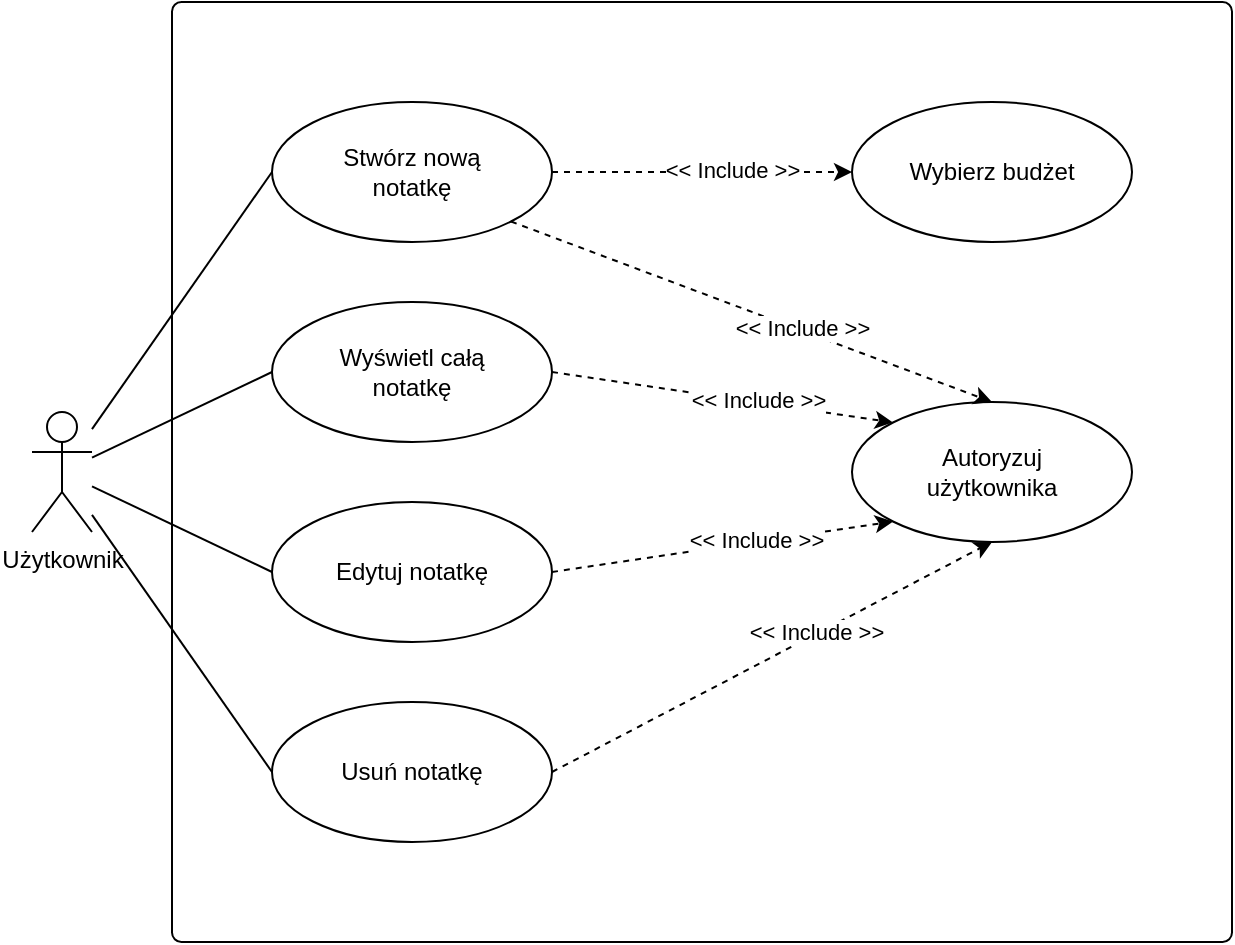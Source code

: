 <mxfile version="20.7.4" type="device"><diagram id="K6xLAbN86Io1NLZp_Odd" name="Strona-1"><mxGraphModel dx="1418" dy="838" grid="1" gridSize="10" guides="1" tooltips="1" connect="1" arrows="1" fold="1" page="1" pageScale="1" pageWidth="827" pageHeight="1169" math="0" shadow="0"><root><mxCell id="0"/><mxCell id="1" parent="0"/><mxCell id="6cIQ5ozyHfJKtPq_Qfb3-9" value="" style="rounded=1;whiteSpace=wrap;html=1;arcSize=1;shadow=0;strokeColor=default;gradientColor=none;" parent="1" vertex="1"><mxGeometry x="220" y="150" width="530" height="470" as="geometry"/></mxCell><mxCell id="6cIQ5ozyHfJKtPq_Qfb3-10" style="rounded=0;orthogonalLoop=1;jettySize=auto;html=1;entryX=0;entryY=0.5;entryDx=0;entryDy=0;endArrow=none;endFill=0;" parent="1" source="6cIQ5ozyHfJKtPq_Qfb3-13" target="6cIQ5ozyHfJKtPq_Qfb3-21" edge="1"><mxGeometry relative="1" as="geometry"/></mxCell><mxCell id="6cIQ5ozyHfJKtPq_Qfb3-11" style="edgeStyle=none;rounded=0;orthogonalLoop=1;jettySize=auto;html=1;entryX=0;entryY=0.5;entryDx=0;entryDy=0;endArrow=none;endFill=0;" parent="1" source="6cIQ5ozyHfJKtPq_Qfb3-13" target="6cIQ5ozyHfJKtPq_Qfb3-22" edge="1"><mxGeometry relative="1" as="geometry"/></mxCell><mxCell id="6cIQ5ozyHfJKtPq_Qfb3-12" style="edgeStyle=none;rounded=0;orthogonalLoop=1;jettySize=auto;html=1;entryX=0;entryY=0.5;entryDx=0;entryDy=0;endArrow=none;endFill=0;" parent="1" source="6cIQ5ozyHfJKtPq_Qfb3-13" target="6cIQ5ozyHfJKtPq_Qfb3-23" edge="1"><mxGeometry relative="1" as="geometry"/></mxCell><mxCell id="6cIQ5ozyHfJKtPq_Qfb3-35" style="rounded=0;orthogonalLoop=1;jettySize=auto;html=1;entryX=0;entryY=0.5;entryDx=0;entryDy=0;endArrow=none;endFill=0;" parent="1" source="6cIQ5ozyHfJKtPq_Qfb3-13" target="6cIQ5ozyHfJKtPq_Qfb3-30" edge="1"><mxGeometry relative="1" as="geometry"/></mxCell><mxCell id="6cIQ5ozyHfJKtPq_Qfb3-13" value="Użytkownik" style="shape=umlActor;verticalLabelPosition=bottom;verticalAlign=top;html=1;" parent="1" vertex="1"><mxGeometry x="150" y="355" width="30" height="60" as="geometry"/></mxCell><mxCell id="6cIQ5ozyHfJKtPq_Qfb3-14" value="Autoryzuj&lt;br&gt;użytkownika" style="ellipse;whiteSpace=wrap;html=1;" parent="1" vertex="1"><mxGeometry x="560" y="350" width="140" height="70" as="geometry"/></mxCell><mxCell id="6cIQ5ozyHfJKtPq_Qfb3-15" style="edgeStyle=none;rounded=0;orthogonalLoop=1;jettySize=auto;html=1;exitX=1;exitY=0.5;exitDx=0;exitDy=0;entryX=0;entryY=0;entryDx=0;entryDy=0;endArrow=classic;endFill=1;dashed=1;labelBorderColor=none;" parent="1" source="6cIQ5ozyHfJKtPq_Qfb3-21" target="6cIQ5ozyHfJKtPq_Qfb3-14" edge="1"><mxGeometry relative="1" as="geometry"/></mxCell><mxCell id="6cIQ5ozyHfJKtPq_Qfb3-16" value="&amp;lt;&amp;lt; Include &amp;gt;&amp;gt;" style="edgeLabel;html=1;align=center;verticalAlign=middle;resizable=0;points=[];" parent="6cIQ5ozyHfJKtPq_Qfb3-15" vertex="1" connectable="0"><mxGeometry x="0.203" y="1" relative="1" as="geometry"><mxPoint as="offset"/></mxGeometry></mxCell><mxCell id="6cIQ5ozyHfJKtPq_Qfb3-21" value="Wyświetl całą&lt;br&gt;notatkę" style="ellipse;whiteSpace=wrap;html=1;" parent="1" vertex="1"><mxGeometry x="270" y="300" width="140" height="70" as="geometry"/></mxCell><mxCell id="6cIQ5ozyHfJKtPq_Qfb3-22" value="Edytuj notatkę" style="ellipse;whiteSpace=wrap;html=1;" parent="1" vertex="1"><mxGeometry x="270" y="400" width="140" height="70" as="geometry"/></mxCell><mxCell id="6cIQ5ozyHfJKtPq_Qfb3-23" value="Usuń notatkę" style="ellipse;whiteSpace=wrap;html=1;" parent="1" vertex="1"><mxGeometry x="270" y="500" width="140" height="70" as="geometry"/></mxCell><mxCell id="6cIQ5ozyHfJKtPq_Qfb3-24" style="edgeStyle=none;rounded=0;orthogonalLoop=1;jettySize=auto;html=1;exitX=1;exitY=0.5;exitDx=0;exitDy=0;entryX=0;entryY=1;entryDx=0;entryDy=0;endArrow=classic;endFill=1;dashed=1;labelBorderColor=none;" parent="1" source="6cIQ5ozyHfJKtPq_Qfb3-22" target="6cIQ5ozyHfJKtPq_Qfb3-14" edge="1"><mxGeometry relative="1" as="geometry"><mxPoint x="424.0" y="305" as="sourcePoint"/><mxPoint x="590.0" y="480" as="targetPoint"/></mxGeometry></mxCell><mxCell id="6cIQ5ozyHfJKtPq_Qfb3-25" value="&amp;lt;&amp;lt; Include &amp;gt;&amp;gt;" style="edgeLabel;html=1;align=center;verticalAlign=middle;resizable=0;points=[];" parent="6cIQ5ozyHfJKtPq_Qfb3-24" vertex="1" connectable="0"><mxGeometry x="0.203" y="1" relative="1" as="geometry"><mxPoint as="offset"/></mxGeometry></mxCell><mxCell id="6cIQ5ozyHfJKtPq_Qfb3-26" style="edgeStyle=none;rounded=0;orthogonalLoop=1;jettySize=auto;html=1;exitX=1;exitY=0.5;exitDx=0;exitDy=0;entryX=0.5;entryY=1;entryDx=0;entryDy=0;endArrow=classic;endFill=1;dashed=1;labelBorderColor=none;" parent="1" source="6cIQ5ozyHfJKtPq_Qfb3-23" target="6cIQ5ozyHfJKtPq_Qfb3-14" edge="1"><mxGeometry relative="1" as="geometry"><mxPoint x="424.0" y="345" as="sourcePoint"/><mxPoint x="590.0" y="450" as="targetPoint"/></mxGeometry></mxCell><mxCell id="6cIQ5ozyHfJKtPq_Qfb3-27" value="&amp;lt;&amp;lt; Include &amp;gt;&amp;gt;" style="edgeLabel;html=1;align=center;verticalAlign=middle;resizable=0;points=[];" parent="6cIQ5ozyHfJKtPq_Qfb3-26" vertex="1" connectable="0"><mxGeometry x="0.203" y="1" relative="1" as="geometry"><mxPoint as="offset"/></mxGeometry></mxCell><mxCell id="6cIQ5ozyHfJKtPq_Qfb3-30" value="Stwórz nową&lt;br&gt;notatkę" style="ellipse;whiteSpace=wrap;html=1;" parent="1" vertex="1"><mxGeometry x="270" y="200" width="140" height="70" as="geometry"/></mxCell><mxCell id="6cIQ5ozyHfJKtPq_Qfb3-32" style="edgeStyle=none;rounded=0;orthogonalLoop=1;jettySize=auto;html=1;exitX=1;exitY=1;exitDx=0;exitDy=0;entryX=0.5;entryY=0;entryDx=0;entryDy=0;endArrow=classic;endFill=1;dashed=1;labelBorderColor=none;" parent="1" source="6cIQ5ozyHfJKtPq_Qfb3-30" target="6cIQ5ozyHfJKtPq_Qfb3-14" edge="1"><mxGeometry relative="1" as="geometry"><mxPoint x="420.0" y="345" as="sourcePoint"/><mxPoint x="640" y="410" as="targetPoint"/></mxGeometry></mxCell><mxCell id="6cIQ5ozyHfJKtPq_Qfb3-33" value="&amp;lt;&amp;lt; Include &amp;gt;&amp;gt;" style="edgeLabel;html=1;align=center;verticalAlign=middle;resizable=0;points=[];" parent="6cIQ5ozyHfJKtPq_Qfb3-32" vertex="1" connectable="0"><mxGeometry x="0.203" y="1" relative="1" as="geometry"><mxPoint as="offset"/></mxGeometry></mxCell><mxCell id="4cSBn6OiW1ClaepXTCtQ-1" value="Wybierz budżet" style="ellipse;whiteSpace=wrap;html=1;" parent="1" vertex="1"><mxGeometry x="560" y="200" width="140" height="70" as="geometry"/></mxCell><mxCell id="4cSBn6OiW1ClaepXTCtQ-3" style="edgeStyle=none;rounded=0;orthogonalLoop=1;jettySize=auto;html=1;exitX=1;exitY=0.5;exitDx=0;exitDy=0;entryX=0;entryY=0.5;entryDx=0;entryDy=0;endArrow=classic;endFill=1;dashed=1;labelBorderColor=none;" parent="1" source="6cIQ5ozyHfJKtPq_Qfb3-30" target="4cSBn6OiW1ClaepXTCtQ-1" edge="1"><mxGeometry relative="1" as="geometry"><mxPoint x="420.0" y="245" as="sourcePoint"/><mxPoint x="640" y="360" as="targetPoint"/></mxGeometry></mxCell><mxCell id="4cSBn6OiW1ClaepXTCtQ-4" value="&amp;lt;&amp;lt; Include &amp;gt;&amp;gt;" style="edgeLabel;html=1;align=center;verticalAlign=middle;resizable=0;points=[];" parent="4cSBn6OiW1ClaepXTCtQ-3" vertex="1" connectable="0"><mxGeometry x="0.203" y="1" relative="1" as="geometry"><mxPoint as="offset"/></mxGeometry></mxCell></root></mxGraphModel></diagram></mxfile>